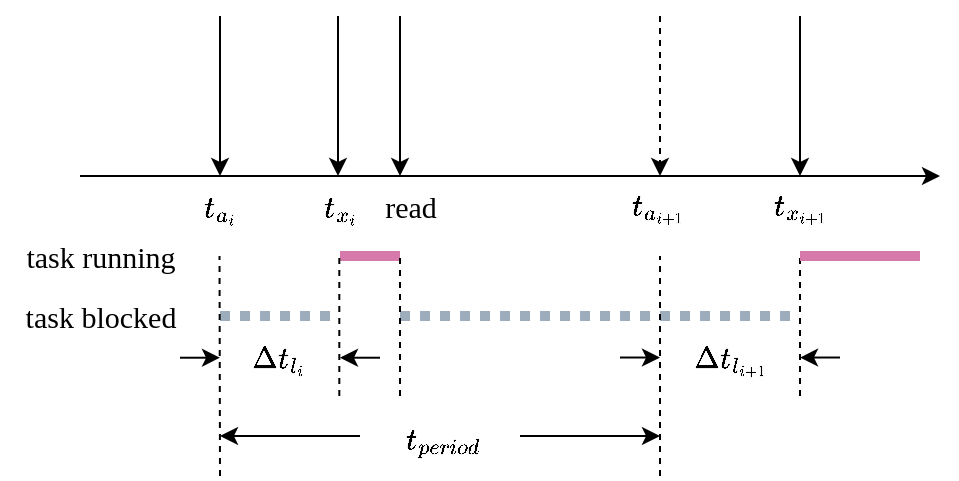 <mxfile version="20.8.16" type="device"><diagram name="Page-1" id="MnkJAlAahGV2RFQ3KJc8"><mxGraphModel dx="724" dy="504" grid="1" gridSize="10" guides="1" tooltips="1" connect="1" arrows="1" fold="1" page="1" pageScale="1" pageWidth="827" pageHeight="1169" math="1" shadow="0"><root><mxCell id="0"/><mxCell id="1" parent="0"/><mxCell id="yanvayIXYbzbfU7Ag1px-1" value="" style="endArrow=classic;html=1;rounded=1;fontFamily=Times New Roman;fontSize=15;" parent="1" edge="1"><mxGeometry width="50" height="50" relative="1" as="geometry"><mxPoint x="240" y="430.0" as="sourcePoint"/><mxPoint x="670" y="430.0" as="targetPoint"/></mxGeometry></mxCell><mxCell id="yanvayIXYbzbfU7Ag1px-2" value="" style="endArrow=classic;html=1;rounded=1;fontFamily=Times New Roman;fontSize=15;" parent="1" edge="1"><mxGeometry width="50" height="50" relative="1" as="geometry"><mxPoint x="310" y="350.0" as="sourcePoint"/><mxPoint x="310" y="430.0" as="targetPoint"/></mxGeometry></mxCell><mxCell id="yanvayIXYbzbfU7Ag1px-3" value="" style="endArrow=classic;html=1;rounded=1;fontFamily=Times New Roman;fontSize=15;dashed=1;" parent="1" edge="1"><mxGeometry width="50" height="50" relative="1" as="geometry"><mxPoint x="530" y="350.0" as="sourcePoint"/><mxPoint x="530" y="430.0" as="targetPoint"/></mxGeometry></mxCell><mxCell id="yanvayIXYbzbfU7Ag1px-4" value="" style="endArrow=classic;html=1;rounded=1;fontFamily=Times New Roman;fontSize=15;" parent="1" edge="1"><mxGeometry width="50" height="50" relative="1" as="geometry"><mxPoint x="400" y="350.0" as="sourcePoint"/><mxPoint x="400" y="430.0" as="targetPoint"/></mxGeometry></mxCell><mxCell id="yanvayIXYbzbfU7Ag1px-5" value="read" style="text;html=1;align=center;verticalAlign=middle;resizable=0;points=[];autosize=1;strokeColor=none;fillColor=none;fontSize=15;fontFamily=Times New Roman;" parent="1" vertex="1"><mxGeometry x="380" y="430" width="50" height="30" as="geometry"/></mxCell><mxCell id="yanvayIXYbzbfU7Ag1px-8" value="" style="endArrow=none;html=1;rounded=1;fontFamily=Times New Roman;fontSize=15;strokeWidth=5;strokeColor=#D67AAC;" parent="1" edge="1"><mxGeometry width="50" height="50" relative="1" as="geometry"><mxPoint x="370" y="470" as="sourcePoint"/><mxPoint x="400" y="470" as="targetPoint"/></mxGeometry></mxCell><mxCell id="yanvayIXYbzbfU7Ag1px-9" value="" style="endArrow=none;html=1;rounded=1;fontFamily=Times New Roman;fontSize=15;strokeWidth=5;dashed=1;dashPattern=1 1;strokeColor=#9DADBC;" parent="1" edge="1"><mxGeometry width="50" height="50" relative="1" as="geometry"><mxPoint x="400" y="500" as="sourcePoint"/><mxPoint x="600" y="500.0" as="targetPoint"/></mxGeometry></mxCell><mxCell id="yanvayIXYbzbfU7Ag1px-10" value="" style="endArrow=none;dashed=1;html=1;rounded=1;strokeWidth=1;fontFamily=Times New Roman;fontSize=15;" parent="1" edge="1"><mxGeometry width="50" height="50" relative="1" as="geometry"><mxPoint x="400" y="540" as="sourcePoint"/><mxPoint x="400" y="470.0" as="targetPoint"/></mxGeometry></mxCell><mxCell id="yanvayIXYbzbfU7Ag1px-11" value="" style="endArrow=none;dashed=1;html=1;rounded=1;strokeWidth=1;fontFamily=Times New Roman;fontSize=15;" parent="1" edge="1"><mxGeometry width="50" height="50" relative="1" as="geometry"><mxPoint x="600" y="540" as="sourcePoint"/><mxPoint x="600" y="470.0" as="targetPoint"/></mxGeometry></mxCell><mxCell id="yanvayIXYbzbfU7Ag1px-12" value="" style="endArrow=none;html=1;rounded=1;fontFamily=Times New Roman;fontSize=15;strokeWidth=5;strokeColor=#D67AAC;" parent="1" edge="1"><mxGeometry width="50" height="50" relative="1" as="geometry"><mxPoint x="600" y="470.0" as="sourcePoint"/><mxPoint x="660" y="470.0" as="targetPoint"/></mxGeometry></mxCell><mxCell id="yanvayIXYbzbfU7Ag1px-13" value="" style="endArrow=none;dashed=1;html=1;rounded=1;strokeWidth=1;fontFamily=Times New Roman;fontSize=15;" parent="1" edge="1"><mxGeometry width="50" height="50" relative="1" as="geometry"><mxPoint x="530" y="580" as="sourcePoint"/><mxPoint x="530" y="470.0" as="targetPoint"/></mxGeometry></mxCell><mxCell id="yanvayIXYbzbfU7Ag1px-14" value="" style="endArrow=classic;html=1;rounded=1;strokeWidth=1;fontFamily=Times New Roman;fontSize=15;" parent="1" edge="1"><mxGeometry width="50" height="50" relative="1" as="geometry"><mxPoint x="510" y="520.76" as="sourcePoint"/><mxPoint x="530" y="520.76" as="targetPoint"/></mxGeometry></mxCell><mxCell id="yanvayIXYbzbfU7Ag1px-15" value="" style="endArrow=classic;html=1;rounded=1;strokeWidth=1;fontFamily=Times New Roman;fontSize=15;" parent="1" edge="1"><mxGeometry width="50" height="50" relative="1" as="geometry"><mxPoint x="620" y="520.76" as="sourcePoint"/><mxPoint x="600" y="520.76" as="targetPoint"/></mxGeometry></mxCell><mxCell id="yanvayIXYbzbfU7Ag1px-16" value="$$\Delta t_{l_{i+1}}$$" style="text;html=1;align=center;verticalAlign=middle;resizable=0;points=[];autosize=1;strokeColor=none;fillColor=none;fontSize=15;fontFamily=Times New Roman;" parent="1" vertex="1"><mxGeometry x="480" y="506" width="170" height="30" as="geometry"/></mxCell><mxCell id="yanvayIXYbzbfU7Ag1px-20" value="" style="endArrow=classic;html=1;rounded=1;fontFamily=Times New Roman;fontSize=15;" parent="1" edge="1"><mxGeometry width="50" height="50" relative="1" as="geometry"><mxPoint x="600" y="350.0" as="sourcePoint"/><mxPoint x="600" y="430.0" as="targetPoint"/></mxGeometry></mxCell><mxCell id="yanvayIXYbzbfU7Ag1px-21" value="$$t_{x_{ i+1}}$$" style="text;html=1;align=center;verticalAlign=middle;resizable=0;points=[];autosize=1;strokeColor=none;fillColor=none;fontSize=15;fontFamily=Times New Roman;" parent="1" vertex="1"><mxGeometry x="535" y="430" width="130" height="30" as="geometry"/></mxCell><mxCell id="yanvayIXYbzbfU7Ag1px-22" value="&lt;font style=&quot;font-size: 15px;&quot; face=&quot;Times New Roman&quot;&gt;$$t_{a_i}$$&lt;/font&gt;" style="text;html=1;align=center;verticalAlign=middle;resizable=0;points=[];autosize=1;strokeColor=none;fillColor=none;" parent="1" vertex="1"><mxGeometry x="260" y="430" width="100" height="30" as="geometry"/></mxCell><mxCell id="yanvayIXYbzbfU7Ag1px-23" value="&lt;font style=&quot;font-size: 15px;&quot; face=&quot;Times New Roman&quot;&gt;$$t_{a_{i+1}}$$&lt;/font&gt;" style="text;html=1;align=center;verticalAlign=middle;resizable=0;points=[];autosize=1;strokeColor=none;fillColor=none;" parent="1" vertex="1"><mxGeometry x="464" y="430" width="130" height="30" as="geometry"/></mxCell><mxCell id="yanvayIXYbzbfU7Ag1px-24" value="task running" style="text;html=1;align=center;verticalAlign=middle;resizable=0;points=[];autosize=1;strokeColor=none;fillColor=none;fontSize=15;fontFamily=Times New Roman;" parent="1" vertex="1"><mxGeometry x="200" y="455" width="100" height="30" as="geometry"/></mxCell><mxCell id="yanvayIXYbzbfU7Ag1px-25" value="task blocked" style="text;html=1;align=center;verticalAlign=middle;resizable=0;points=[];autosize=1;strokeColor=none;fillColor=none;fontSize=15;fontFamily=Times New Roman;" parent="1" vertex="1"><mxGeometry x="200" y="485" width="100" height="30" as="geometry"/></mxCell><mxCell id="yanvayIXYbzbfU7Ag1px-26" value="" style="endArrow=classic;html=1;rounded=1;fontFamily=Times New Roman;fontSize=15;" parent="1" edge="1"><mxGeometry width="50" height="50" relative="1" as="geometry"><mxPoint x="369.0" y="350.0" as="sourcePoint"/><mxPoint x="369.0" y="430" as="targetPoint"/></mxGeometry></mxCell><mxCell id="yanvayIXYbzbfU7Ag1px-27" value="$$t_{x_i}$$" style="text;html=1;align=center;verticalAlign=middle;resizable=0;points=[];autosize=1;strokeColor=none;fillColor=none;fontSize=15;fontFamily=Times New Roman;" parent="1" vertex="1"><mxGeometry x="320" y="430" width="100" height="30" as="geometry"/></mxCell><mxCell id="yanvayIXYbzbfU7Ag1px-28" value="" style="endArrow=none;dashed=1;html=1;rounded=1;strokeWidth=1;fontFamily=Times New Roman;fontSize=15;" parent="1" edge="1"><mxGeometry width="50" height="50" relative="1" as="geometry"><mxPoint x="369.66" y="540" as="sourcePoint"/><mxPoint x="369.66" y="470" as="targetPoint"/></mxGeometry></mxCell><mxCell id="yanvayIXYbzbfU7Ag1px-29" value="" style="endArrow=none;html=1;rounded=1;fontFamily=Times New Roman;fontSize=15;strokeWidth=5;dashed=1;dashPattern=1 1;strokeColor=#9DADBC;" parent="1" edge="1"><mxGeometry width="50" height="50" relative="1" as="geometry"><mxPoint x="310" y="500" as="sourcePoint"/><mxPoint x="370" y="500" as="targetPoint"/></mxGeometry></mxCell><mxCell id="yanvayIXYbzbfU7Ag1px-30" value="$$\Delta t_{l_i}$$" style="text;html=1;align=center;verticalAlign=middle;resizable=0;points=[];autosize=1;strokeColor=none;fillColor=none;fontSize=15;fontFamily=Times New Roman;" parent="1" vertex="1"><mxGeometry x="269" y="506" width="140" height="30" as="geometry"/></mxCell><mxCell id="yanvayIXYbzbfU7Ag1px-31" value="" style="endArrow=classic;html=1;rounded=0;fontFamily=Times New Roman;fontSize=15;" parent="1" edge="1"><mxGeometry width="50" height="50" relative="1" as="geometry"><mxPoint x="290" y="520.86" as="sourcePoint"/><mxPoint x="310" y="520.86" as="targetPoint"/></mxGeometry></mxCell><mxCell id="yanvayIXYbzbfU7Ag1px-32" value="" style="endArrow=classic;html=1;rounded=0;fontFamily=Times New Roman;fontSize=15;" parent="1" edge="1"><mxGeometry width="50" height="50" relative="1" as="geometry"><mxPoint x="390" y="520.86" as="sourcePoint"/><mxPoint x="370" y="520.86" as="targetPoint"/></mxGeometry></mxCell><mxCell id="yanvayIXYbzbfU7Ag1px-33" value="" style="endArrow=none;dashed=1;html=1;rounded=1;strokeWidth=1;fontFamily=Times New Roman;fontSize=15;" parent="1" edge="1"><mxGeometry width="50" height="50" relative="1" as="geometry"><mxPoint x="310" y="580" as="sourcePoint"/><mxPoint x="309.76" y="470" as="targetPoint"/></mxGeometry></mxCell><mxCell id="yanvayIXYbzbfU7Ag1px-35" value="$$t_{period}$$" style="text;html=1;align=center;verticalAlign=middle;resizable=0;points=[];autosize=1;strokeColor=none;fillColor=none;fontSize=15;fontFamily=Times New Roman;" parent="1" vertex="1"><mxGeometry x="361" y="546" width="120" height="30" as="geometry"/></mxCell><mxCell id="yanvayIXYbzbfU7Ag1px-36" value="" style="endArrow=classic;html=1;rounded=0;strokeColor=#000000;fontFamily=Times New Roman;fontSize=15;" parent="1" edge="1"><mxGeometry width="50" height="50" relative="1" as="geometry"><mxPoint x="380" y="560" as="sourcePoint"/><mxPoint x="310" y="560" as="targetPoint"/></mxGeometry></mxCell><mxCell id="yanvayIXYbzbfU7Ag1px-37" value="" style="endArrow=classic;html=1;rounded=0;strokeColor=#000000;fontFamily=Times New Roman;fontSize=15;" parent="1" edge="1"><mxGeometry width="50" height="50" relative="1" as="geometry"><mxPoint x="460" y="560" as="sourcePoint"/><mxPoint x="530" y="560" as="targetPoint"/></mxGeometry></mxCell></root></mxGraphModel></diagram></mxfile>